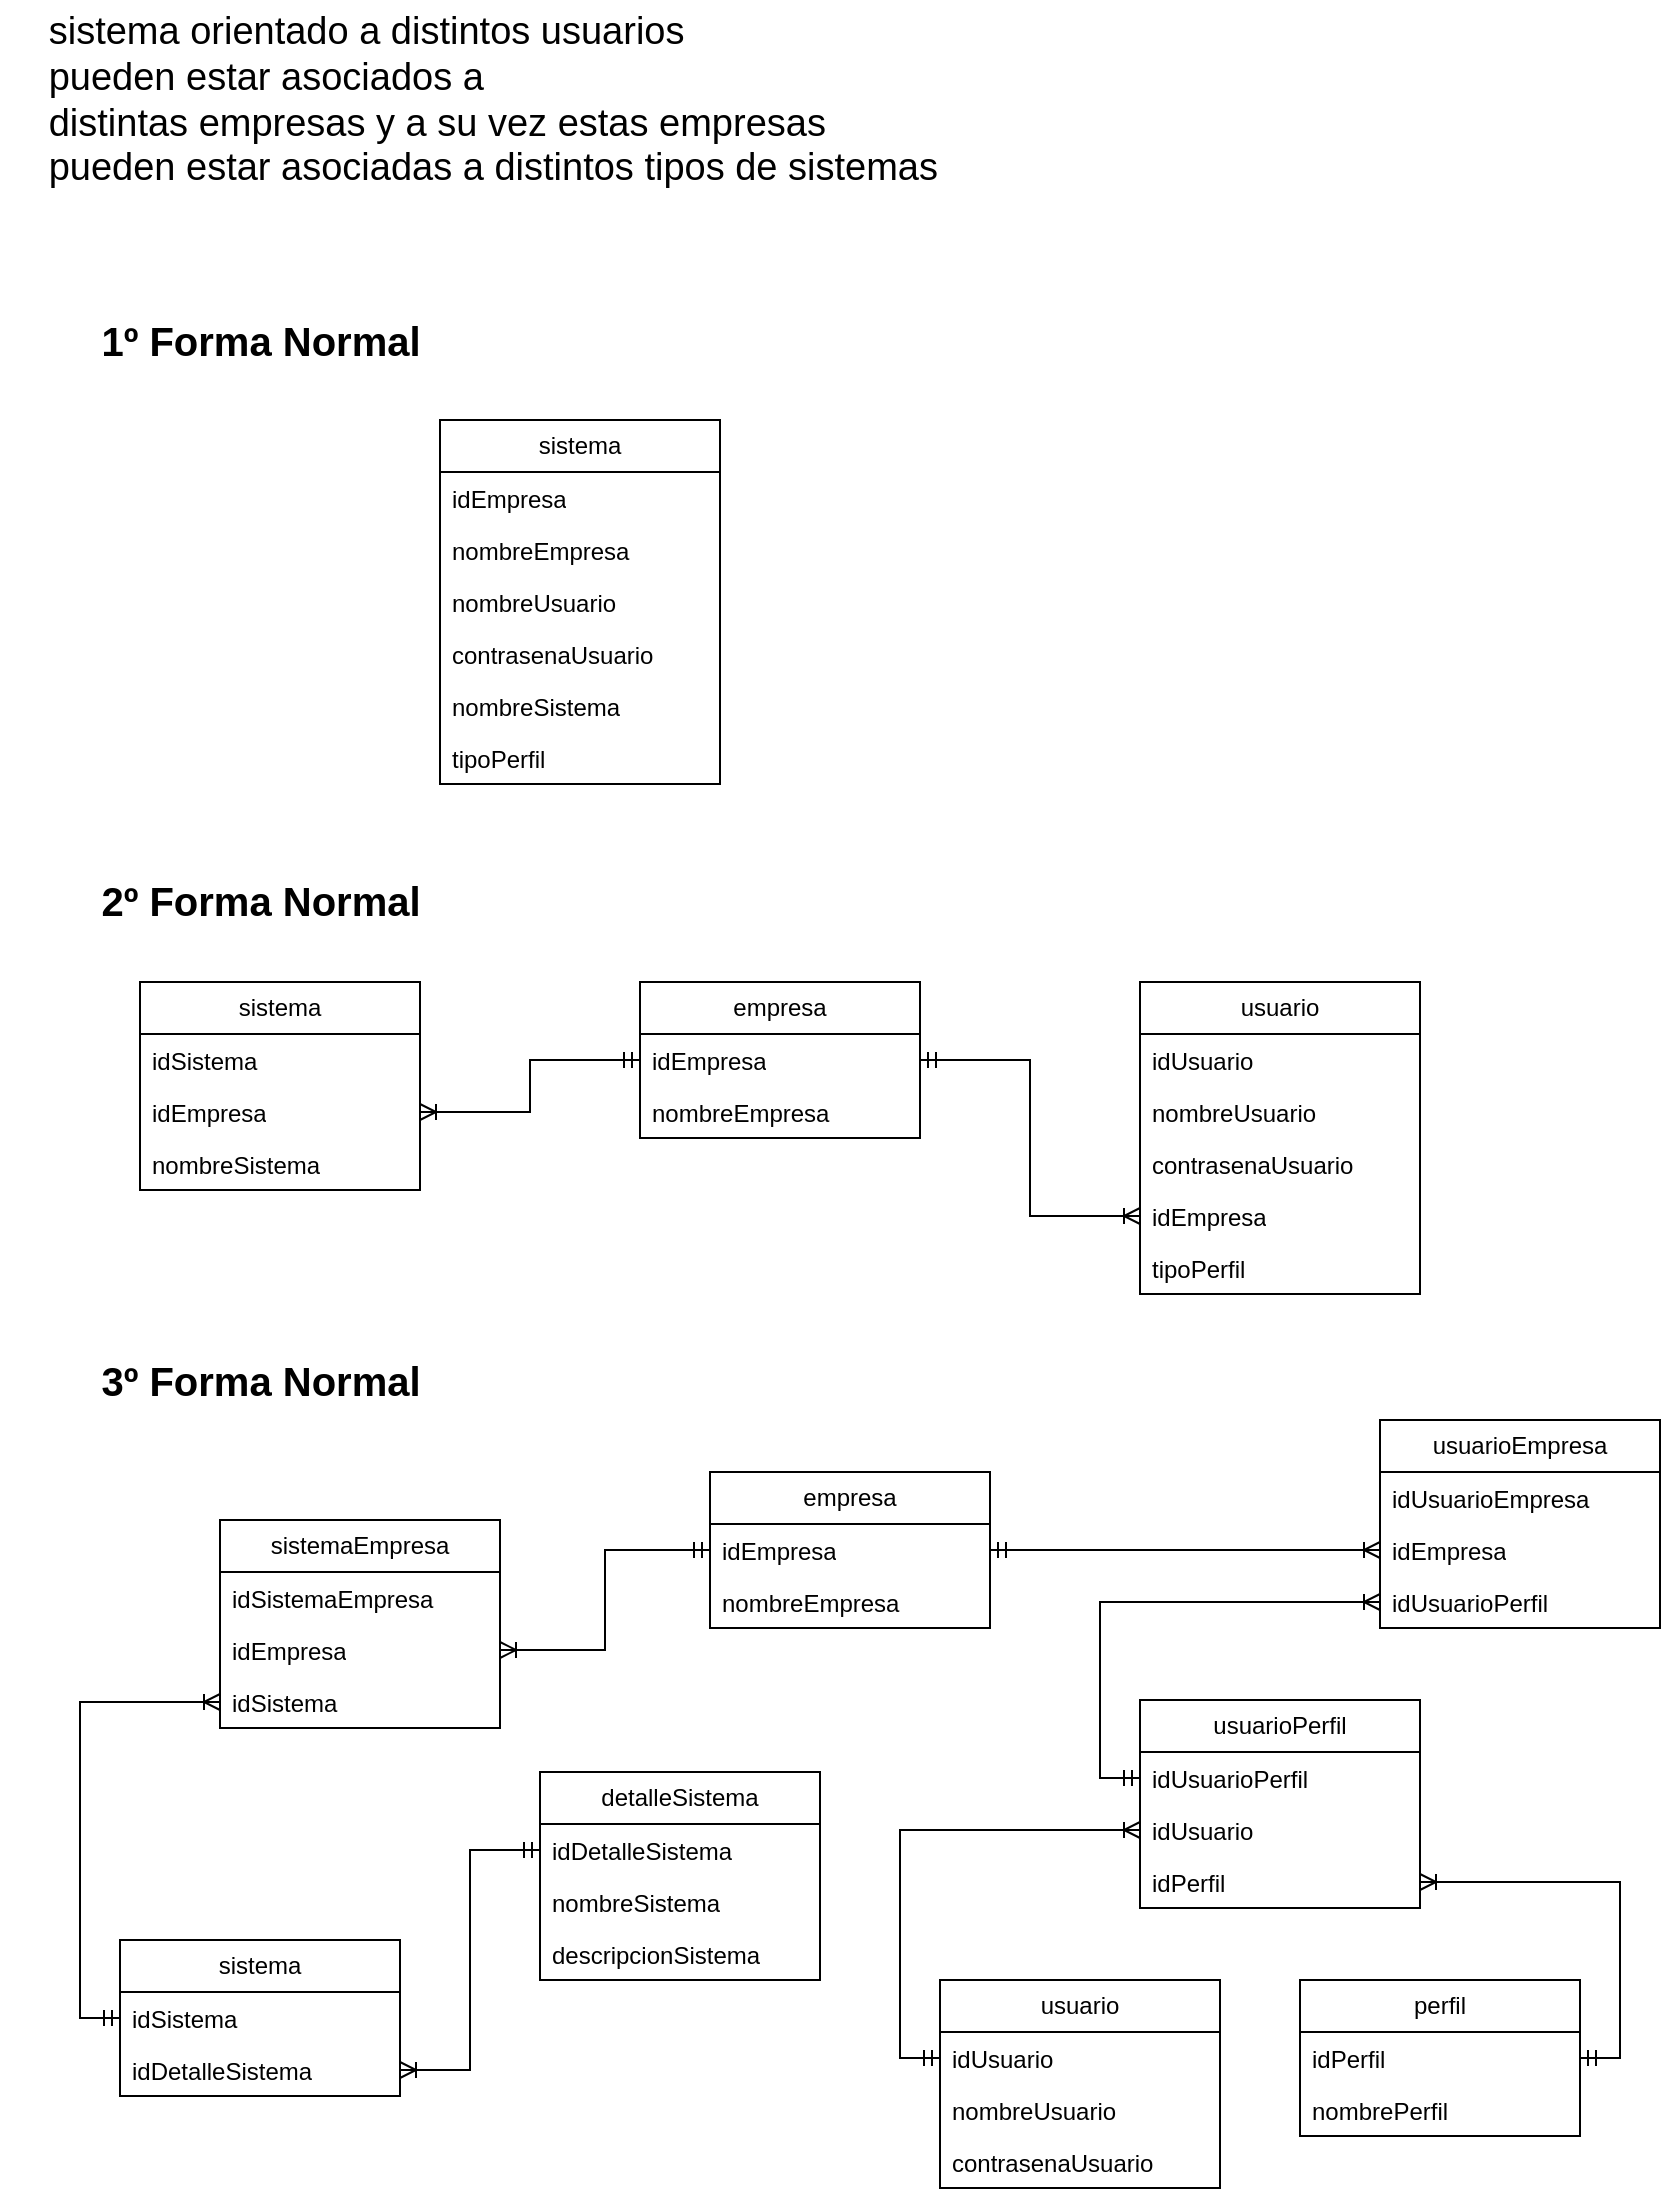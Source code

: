 <mxfile version="24.5.4" type="github">
  <diagram name="Page-1" id="sJlT76BODjLUvXcsA-DQ">
    <mxGraphModel dx="1494" dy="941" grid="1" gridSize="10" guides="1" tooltips="1" connect="1" arrows="1" fold="1" page="1" pageScale="1" pageWidth="850" pageHeight="1100" math="0" shadow="0">
      <root>
        <mxCell id="0" />
        <mxCell id="1" parent="0" />
        <mxCell id="XsU_cXpm-pxWy6EAehPB-1" value="sistema" style="swimlane;fontStyle=0;childLayout=stackLayout;horizontal=1;startSize=26;fillColor=none;horizontalStack=0;resizeParent=1;resizeParentMax=0;resizeLast=0;collapsible=1;marginBottom=0;whiteSpace=wrap;html=1;" parent="1" vertex="1">
          <mxGeometry x="220" y="210" width="140" height="182" as="geometry" />
        </mxCell>
        <mxCell id="XsU_cXpm-pxWy6EAehPB-2" value="idEmpresa" style="text;strokeColor=none;fillColor=none;align=left;verticalAlign=top;spacingLeft=4;spacingRight=4;overflow=hidden;rotatable=0;points=[[0,0.5],[1,0.5]];portConstraint=eastwest;whiteSpace=wrap;html=1;" parent="XsU_cXpm-pxWy6EAehPB-1" vertex="1">
          <mxGeometry y="26" width="140" height="26" as="geometry" />
        </mxCell>
        <mxCell id="XsU_cXpm-pxWy6EAehPB-3" value="nombreEmpresa" style="text;strokeColor=none;fillColor=none;align=left;verticalAlign=top;spacingLeft=4;spacingRight=4;overflow=hidden;rotatable=0;points=[[0,0.5],[1,0.5]];portConstraint=eastwest;whiteSpace=wrap;html=1;" parent="XsU_cXpm-pxWy6EAehPB-1" vertex="1">
          <mxGeometry y="52" width="140" height="26" as="geometry" />
        </mxCell>
        <mxCell id="XsU_cXpm-pxWy6EAehPB-4" value="nombreUsuario" style="text;strokeColor=none;fillColor=none;align=left;verticalAlign=top;spacingLeft=4;spacingRight=4;overflow=hidden;rotatable=0;points=[[0,0.5],[1,0.5]];portConstraint=eastwest;whiteSpace=wrap;html=1;" parent="XsU_cXpm-pxWy6EAehPB-1" vertex="1">
          <mxGeometry y="78" width="140" height="26" as="geometry" />
        </mxCell>
        <mxCell id="XsU_cXpm-pxWy6EAehPB-22" value="contrasenaUsuario" style="text;strokeColor=none;fillColor=none;align=left;verticalAlign=top;spacingLeft=4;spacingRight=4;overflow=hidden;rotatable=0;points=[[0,0.5],[1,0.5]];portConstraint=eastwest;whiteSpace=wrap;html=1;" parent="XsU_cXpm-pxWy6EAehPB-1" vertex="1">
          <mxGeometry y="104" width="140" height="26" as="geometry" />
        </mxCell>
        <mxCell id="XsU_cXpm-pxWy6EAehPB-17" value="nombreSistema" style="text;strokeColor=none;fillColor=none;align=left;verticalAlign=top;spacingLeft=4;spacingRight=4;overflow=hidden;rotatable=0;points=[[0,0.5],[1,0.5]];portConstraint=eastwest;whiteSpace=wrap;html=1;" parent="XsU_cXpm-pxWy6EAehPB-1" vertex="1">
          <mxGeometry y="130" width="140" height="26" as="geometry" />
        </mxCell>
        <mxCell id="XsU_cXpm-pxWy6EAehPB-18" value="tipoPerfil" style="text;strokeColor=none;fillColor=none;align=left;verticalAlign=top;spacingLeft=4;spacingRight=4;overflow=hidden;rotatable=0;points=[[0,0.5],[1,0.5]];portConstraint=eastwest;whiteSpace=wrap;html=1;" parent="XsU_cXpm-pxWy6EAehPB-1" vertex="1">
          <mxGeometry y="156" width="140" height="26" as="geometry" />
        </mxCell>
        <mxCell id="XsU_cXpm-pxWy6EAehPB-5" value="&lt;font style=&quot;font-size: 20px;&quot;&gt;&lt;b&gt;1º Forma Normal&lt;/b&gt;&lt;br&gt;&lt;/font&gt;" style="text;html=1;align=center;verticalAlign=middle;resizable=0;points=[];autosize=1;strokeColor=none;fillColor=none;" parent="1" vertex="1">
          <mxGeometry x="40" y="150" width="180" height="40" as="geometry" />
        </mxCell>
        <mxCell id="XsU_cXpm-pxWy6EAehPB-6" value="sistema" style="swimlane;fontStyle=0;childLayout=stackLayout;horizontal=1;startSize=26;fillColor=none;horizontalStack=0;resizeParent=1;resizeParentMax=0;resizeLast=0;collapsible=1;marginBottom=0;whiteSpace=wrap;html=1;" parent="1" vertex="1">
          <mxGeometry x="70" y="491" width="140" height="104" as="geometry" />
        </mxCell>
        <mxCell id="XsU_cXpm-pxWy6EAehPB-7" value="idSistema" style="text;strokeColor=none;fillColor=none;align=left;verticalAlign=top;spacingLeft=4;spacingRight=4;overflow=hidden;rotatable=0;points=[[0,0.5],[1,0.5]];portConstraint=eastwest;whiteSpace=wrap;html=1;" parent="XsU_cXpm-pxWy6EAehPB-6" vertex="1">
          <mxGeometry y="26" width="140" height="26" as="geometry" />
        </mxCell>
        <mxCell id="XsU_cXpm-pxWy6EAehPB-29" value="idEmpresa" style="text;strokeColor=none;fillColor=none;align=left;verticalAlign=top;spacingLeft=4;spacingRight=4;overflow=hidden;rotatable=0;points=[[0,0.5],[1,0.5]];portConstraint=eastwest;whiteSpace=wrap;html=1;" parent="XsU_cXpm-pxWy6EAehPB-6" vertex="1">
          <mxGeometry y="52" width="140" height="26" as="geometry" />
        </mxCell>
        <mxCell id="XsU_cXpm-pxWy6EAehPB-8" value="nombreSistema" style="text;strokeColor=none;fillColor=none;align=left;verticalAlign=top;spacingLeft=4;spacingRight=4;overflow=hidden;rotatable=0;points=[[0,0.5],[1,0.5]];portConstraint=eastwest;whiteSpace=wrap;html=1;" parent="XsU_cXpm-pxWy6EAehPB-6" vertex="1">
          <mxGeometry y="78" width="140" height="26" as="geometry" />
        </mxCell>
        <mxCell id="XsU_cXpm-pxWy6EAehPB-10" value="&lt;font style=&quot;font-size: 20px;&quot;&gt;&lt;b&gt;2º Forma Normal&lt;/b&gt;&lt;br&gt;&lt;/font&gt;" style="text;html=1;align=center;verticalAlign=middle;resizable=0;points=[];autosize=1;strokeColor=none;fillColor=none;" parent="1" vertex="1">
          <mxGeometry x="40" y="430" width="180" height="40" as="geometry" />
        </mxCell>
        <mxCell id="XsU_cXpm-pxWy6EAehPB-15" value="&lt;font style=&quot;font-size: 20px;&quot;&gt;&lt;b&gt;3º Forma Normal&lt;/b&gt;&lt;br&gt;&lt;/font&gt;" style="text;html=1;align=center;verticalAlign=middle;resizable=0;points=[];autosize=1;strokeColor=none;fillColor=none;" parent="1" vertex="1">
          <mxGeometry x="40" y="670" width="180" height="40" as="geometry" />
        </mxCell>
        <mxCell id="XsU_cXpm-pxWy6EAehPB-19" value="empresa" style="swimlane;fontStyle=0;childLayout=stackLayout;horizontal=1;startSize=26;fillColor=none;horizontalStack=0;resizeParent=1;resizeParentMax=0;resizeLast=0;collapsible=1;marginBottom=0;whiteSpace=wrap;html=1;" parent="1" vertex="1">
          <mxGeometry x="320" y="491" width="140" height="78" as="geometry" />
        </mxCell>
        <mxCell id="XsU_cXpm-pxWy6EAehPB-20" value="idEmpresa" style="text;strokeColor=none;fillColor=none;align=left;verticalAlign=top;spacingLeft=4;spacingRight=4;overflow=hidden;rotatable=0;points=[[0,0.5],[1,0.5]];portConstraint=eastwest;whiteSpace=wrap;html=1;" parent="XsU_cXpm-pxWy6EAehPB-19" vertex="1">
          <mxGeometry y="26" width="140" height="26" as="geometry" />
        </mxCell>
        <mxCell id="XsU_cXpm-pxWy6EAehPB-21" value="nombreEmpresa" style="text;strokeColor=none;fillColor=none;align=left;verticalAlign=top;spacingLeft=4;spacingRight=4;overflow=hidden;rotatable=0;points=[[0,0.5],[1,0.5]];portConstraint=eastwest;whiteSpace=wrap;html=1;" parent="XsU_cXpm-pxWy6EAehPB-19" vertex="1">
          <mxGeometry y="52" width="140" height="26" as="geometry" />
        </mxCell>
        <mxCell id="XsU_cXpm-pxWy6EAehPB-23" value="usuario" style="swimlane;fontStyle=0;childLayout=stackLayout;horizontal=1;startSize=26;fillColor=none;horizontalStack=0;resizeParent=1;resizeParentMax=0;resizeLast=0;collapsible=1;marginBottom=0;whiteSpace=wrap;html=1;" parent="1" vertex="1">
          <mxGeometry x="570" y="491" width="140" height="156" as="geometry" />
        </mxCell>
        <mxCell id="XsU_cXpm-pxWy6EAehPB-24" value="idUsuario" style="text;strokeColor=none;fillColor=none;align=left;verticalAlign=top;spacingLeft=4;spacingRight=4;overflow=hidden;rotatable=0;points=[[0,0.5],[1,0.5]];portConstraint=eastwest;whiteSpace=wrap;html=1;" parent="XsU_cXpm-pxWy6EAehPB-23" vertex="1">
          <mxGeometry y="26" width="140" height="26" as="geometry" />
        </mxCell>
        <mxCell id="XsU_cXpm-pxWy6EAehPB-25" value="nombreUsuario" style="text;strokeColor=none;fillColor=none;align=left;verticalAlign=top;spacingLeft=4;spacingRight=4;overflow=hidden;rotatable=0;points=[[0,0.5],[1,0.5]];portConstraint=eastwest;whiteSpace=wrap;html=1;" parent="XsU_cXpm-pxWy6EAehPB-23" vertex="1">
          <mxGeometry y="52" width="140" height="26" as="geometry" />
        </mxCell>
        <mxCell id="XsU_cXpm-pxWy6EAehPB-27" value="contrasenaUsuario" style="text;strokeColor=none;fillColor=none;align=left;verticalAlign=top;spacingLeft=4;spacingRight=4;overflow=hidden;rotatable=0;points=[[0,0.5],[1,0.5]];portConstraint=eastwest;whiteSpace=wrap;html=1;" parent="XsU_cXpm-pxWy6EAehPB-23" vertex="1">
          <mxGeometry y="78" width="140" height="26" as="geometry" />
        </mxCell>
        <mxCell id="XsU_cXpm-pxWy6EAehPB-26" value="idEmpresa" style="text;strokeColor=none;fillColor=none;align=left;verticalAlign=top;spacingLeft=4;spacingRight=4;overflow=hidden;rotatable=0;points=[[0,0.5],[1,0.5]];portConstraint=eastwest;whiteSpace=wrap;html=1;" parent="XsU_cXpm-pxWy6EAehPB-23" vertex="1">
          <mxGeometry y="104" width="140" height="26" as="geometry" />
        </mxCell>
        <mxCell id="XsU_cXpm-pxWy6EAehPB-28" value="tipoPerfil" style="text;strokeColor=none;fillColor=none;align=left;verticalAlign=top;spacingLeft=4;spacingRight=4;overflow=hidden;rotatable=0;points=[[0,0.5],[1,0.5]];portConstraint=eastwest;whiteSpace=wrap;html=1;" parent="XsU_cXpm-pxWy6EAehPB-23" vertex="1">
          <mxGeometry y="130" width="140" height="26" as="geometry" />
        </mxCell>
        <mxCell id="XsU_cXpm-pxWy6EAehPB-30" value="" style="edgeStyle=orthogonalEdgeStyle;rounded=0;orthogonalLoop=1;jettySize=auto;html=1;entryX=0;entryY=0.5;entryDx=0;entryDy=0;endArrow=ERoneToMany;endFill=0;startArrow=ERmandOne;startFill=0;" parent="1" source="XsU_cXpm-pxWy6EAehPB-20" target="XsU_cXpm-pxWy6EAehPB-26" edge="1">
          <mxGeometry relative="1" as="geometry" />
        </mxCell>
        <mxCell id="XsU_cXpm-pxWy6EAehPB-31" value="" style="edgeStyle=orthogonalEdgeStyle;rounded=0;orthogonalLoop=1;jettySize=auto;html=1;entryX=1;entryY=0.5;entryDx=0;entryDy=0;endArrow=ERoneToMany;endFill=0;startArrow=ERmandOne;startFill=0;" parent="1" source="XsU_cXpm-pxWy6EAehPB-20" target="XsU_cXpm-pxWy6EAehPB-29" edge="1">
          <mxGeometry relative="1" as="geometry" />
        </mxCell>
        <mxCell id="XsU_cXpm-pxWy6EAehPB-32" value="usuario" style="swimlane;fontStyle=0;childLayout=stackLayout;horizontal=1;startSize=26;fillColor=none;horizontalStack=0;resizeParent=1;resizeParentMax=0;resizeLast=0;collapsible=1;marginBottom=0;whiteSpace=wrap;html=1;" parent="1" vertex="1">
          <mxGeometry x="470" y="990" width="140" height="104" as="geometry" />
        </mxCell>
        <mxCell id="XsU_cXpm-pxWy6EAehPB-33" value="idUsuario" style="text;strokeColor=none;fillColor=none;align=left;verticalAlign=top;spacingLeft=4;spacingRight=4;overflow=hidden;rotatable=0;points=[[0,0.5],[1,0.5]];portConstraint=eastwest;whiteSpace=wrap;html=1;" parent="XsU_cXpm-pxWy6EAehPB-32" vertex="1">
          <mxGeometry y="26" width="140" height="26" as="geometry" />
        </mxCell>
        <mxCell id="XsU_cXpm-pxWy6EAehPB-34" value="nombreUsuario" style="text;strokeColor=none;fillColor=none;align=left;verticalAlign=top;spacingLeft=4;spacingRight=4;overflow=hidden;rotatable=0;points=[[0,0.5],[1,0.5]];portConstraint=eastwest;whiteSpace=wrap;html=1;" parent="XsU_cXpm-pxWy6EAehPB-32" vertex="1">
          <mxGeometry y="52" width="140" height="26" as="geometry" />
        </mxCell>
        <mxCell id="XsU_cXpm-pxWy6EAehPB-35" value="contrasenaUsuario" style="text;strokeColor=none;fillColor=none;align=left;verticalAlign=top;spacingLeft=4;spacingRight=4;overflow=hidden;rotatable=0;points=[[0,0.5],[1,0.5]];portConstraint=eastwest;whiteSpace=wrap;html=1;" parent="XsU_cXpm-pxWy6EAehPB-32" vertex="1">
          <mxGeometry y="78" width="140" height="26" as="geometry" />
        </mxCell>
        <mxCell id="XsU_cXpm-pxWy6EAehPB-71" style="edgeStyle=orthogonalEdgeStyle;rounded=0;orthogonalLoop=1;jettySize=auto;html=1;entryX=1;entryY=0.5;entryDx=0;entryDy=0;exitX=1;exitY=0.5;exitDx=0;exitDy=0;endArrow=ERoneToMany;endFill=0;startArrow=ERmandOne;startFill=0;" parent="1" source="XsU_cXpm-pxWy6EAehPB-39" target="XsU_cXpm-pxWy6EAehPB-69" edge="1">
          <mxGeometry relative="1" as="geometry" />
        </mxCell>
        <mxCell id="XsU_cXpm-pxWy6EAehPB-38" value="perfil" style="swimlane;fontStyle=0;childLayout=stackLayout;horizontal=1;startSize=26;fillColor=none;horizontalStack=0;resizeParent=1;resizeParentMax=0;resizeLast=0;collapsible=1;marginBottom=0;whiteSpace=wrap;html=1;" parent="1" vertex="1">
          <mxGeometry x="650" y="990" width="140" height="78" as="geometry" />
        </mxCell>
        <mxCell id="XsU_cXpm-pxWy6EAehPB-39" value="idPerfil" style="text;strokeColor=none;fillColor=none;align=left;verticalAlign=top;spacingLeft=4;spacingRight=4;overflow=hidden;rotatable=0;points=[[0,0.5],[1,0.5]];portConstraint=eastwest;whiteSpace=wrap;html=1;" parent="XsU_cXpm-pxWy6EAehPB-38" vertex="1">
          <mxGeometry y="26" width="140" height="26" as="geometry" />
        </mxCell>
        <mxCell id="XsU_cXpm-pxWy6EAehPB-40" value="nombrePerfil" style="text;strokeColor=none;fillColor=none;align=left;verticalAlign=top;spacingLeft=4;spacingRight=4;overflow=hidden;rotatable=0;points=[[0,0.5],[1,0.5]];portConstraint=eastwest;whiteSpace=wrap;html=1;" parent="XsU_cXpm-pxWy6EAehPB-38" vertex="1">
          <mxGeometry y="52" width="140" height="26" as="geometry" />
        </mxCell>
        <mxCell id="XsU_cXpm-pxWy6EAehPB-46" value="empresa" style="swimlane;fontStyle=0;childLayout=stackLayout;horizontal=1;startSize=26;fillColor=none;horizontalStack=0;resizeParent=1;resizeParentMax=0;resizeLast=0;collapsible=1;marginBottom=0;whiteSpace=wrap;html=1;" parent="1" vertex="1">
          <mxGeometry x="355" y="736" width="140" height="78" as="geometry" />
        </mxCell>
        <mxCell id="XsU_cXpm-pxWy6EAehPB-47" value="idEmpresa" style="text;strokeColor=none;fillColor=none;align=left;verticalAlign=top;spacingLeft=4;spacingRight=4;overflow=hidden;rotatable=0;points=[[0,0.5],[1,0.5]];portConstraint=eastwest;whiteSpace=wrap;html=1;" parent="XsU_cXpm-pxWy6EAehPB-46" vertex="1">
          <mxGeometry y="26" width="140" height="26" as="geometry" />
        </mxCell>
        <mxCell id="XsU_cXpm-pxWy6EAehPB-48" value="nombreEmpresa" style="text;strokeColor=none;fillColor=none;align=left;verticalAlign=top;spacingLeft=4;spacingRight=4;overflow=hidden;rotatable=0;points=[[0,0.5],[1,0.5]];portConstraint=eastwest;whiteSpace=wrap;html=1;" parent="XsU_cXpm-pxWy6EAehPB-46" vertex="1">
          <mxGeometry y="52" width="140" height="26" as="geometry" />
        </mxCell>
        <mxCell id="XsU_cXpm-pxWy6EAehPB-49" value="" style="edgeStyle=orthogonalEdgeStyle;rounded=0;orthogonalLoop=1;jettySize=auto;html=1;entryX=0;entryY=0.5;entryDx=0;entryDy=0;endArrow=ERoneToMany;endFill=0;startArrow=ERmandOne;startFill=0;exitX=1;exitY=0.5;exitDx=0;exitDy=0;" parent="1" source="XsU_cXpm-pxWy6EAehPB-47" target="XsU_cXpm-pxWy6EAehPB-60" edge="1">
          <mxGeometry relative="1" as="geometry">
            <mxPoint x="464.75" y="650" as="sourcePoint" />
            <mxPoint x="574.75" y="728" as="targetPoint" />
          </mxGeometry>
        </mxCell>
        <mxCell id="XsU_cXpm-pxWy6EAehPB-50" value="sistema" style="swimlane;fontStyle=0;childLayout=stackLayout;horizontal=1;startSize=26;fillColor=none;horizontalStack=0;resizeParent=1;resizeParentMax=0;resizeLast=0;collapsible=1;marginBottom=0;whiteSpace=wrap;html=1;" parent="1" vertex="1">
          <mxGeometry x="60" y="970" width="140" height="78" as="geometry" />
        </mxCell>
        <mxCell id="XsU_cXpm-pxWy6EAehPB-51" value="idSistema" style="text;strokeColor=none;fillColor=none;align=left;verticalAlign=top;spacingLeft=4;spacingRight=4;overflow=hidden;rotatable=0;points=[[0,0.5],[1,0.5]];portConstraint=eastwest;whiteSpace=wrap;html=1;" parent="XsU_cXpm-pxWy6EAehPB-50" vertex="1">
          <mxGeometry y="26" width="140" height="26" as="geometry" />
        </mxCell>
        <mxCell id="XsU_cXpm-pxWy6EAehPB-53" value="idDetalleSistema" style="text;strokeColor=none;fillColor=none;align=left;verticalAlign=top;spacingLeft=4;spacingRight=4;overflow=hidden;rotatable=0;points=[[0,0.5],[1,0.5]];portConstraint=eastwest;whiteSpace=wrap;html=1;" parent="XsU_cXpm-pxWy6EAehPB-50" vertex="1">
          <mxGeometry y="52" width="140" height="26" as="geometry" />
        </mxCell>
        <mxCell id="XsU_cXpm-pxWy6EAehPB-54" value="detalleSistema" style="swimlane;fontStyle=0;childLayout=stackLayout;horizontal=1;startSize=26;fillColor=none;horizontalStack=0;resizeParent=1;resizeParentMax=0;resizeLast=0;collapsible=1;marginBottom=0;whiteSpace=wrap;html=1;" parent="1" vertex="1">
          <mxGeometry x="270" y="886" width="140" height="104" as="geometry" />
        </mxCell>
        <mxCell id="XsU_cXpm-pxWy6EAehPB-55" value="idDetalleSistema" style="text;strokeColor=none;fillColor=none;align=left;verticalAlign=top;spacingLeft=4;spacingRight=4;overflow=hidden;rotatable=0;points=[[0,0.5],[1,0.5]];portConstraint=eastwest;whiteSpace=wrap;html=1;" parent="XsU_cXpm-pxWy6EAehPB-54" vertex="1">
          <mxGeometry y="26" width="140" height="26" as="geometry" />
        </mxCell>
        <mxCell id="XsU_cXpm-pxWy6EAehPB-56" value="nombreSistema" style="text;strokeColor=none;fillColor=none;align=left;verticalAlign=top;spacingLeft=4;spacingRight=4;overflow=hidden;rotatable=0;points=[[0,0.5],[1,0.5]];portConstraint=eastwest;whiteSpace=wrap;html=1;" parent="XsU_cXpm-pxWy6EAehPB-54" vertex="1">
          <mxGeometry y="52" width="140" height="26" as="geometry" />
        </mxCell>
        <mxCell id="XsU_cXpm-pxWy6EAehPB-57" value="descripcionSistema" style="text;strokeColor=none;fillColor=none;align=left;verticalAlign=top;spacingLeft=4;spacingRight=4;overflow=hidden;rotatable=0;points=[[0,0.5],[1,0.5]];portConstraint=eastwest;whiteSpace=wrap;html=1;" parent="XsU_cXpm-pxWy6EAehPB-54" vertex="1">
          <mxGeometry y="78" width="140" height="26" as="geometry" />
        </mxCell>
        <mxCell id="XsU_cXpm-pxWy6EAehPB-58" value="usuarioEmpresa" style="swimlane;fontStyle=0;childLayout=stackLayout;horizontal=1;startSize=26;fillColor=none;horizontalStack=0;resizeParent=1;resizeParentMax=0;resizeLast=0;collapsible=1;marginBottom=0;whiteSpace=wrap;html=1;" parent="1" vertex="1">
          <mxGeometry x="690" y="710" width="140" height="104" as="geometry" />
        </mxCell>
        <mxCell id="XsU_cXpm-pxWy6EAehPB-59" value="idUsuarioEmpresa" style="text;strokeColor=none;fillColor=none;align=left;verticalAlign=top;spacingLeft=4;spacingRight=4;overflow=hidden;rotatable=0;points=[[0,0.5],[1,0.5]];portConstraint=eastwest;whiteSpace=wrap;html=1;" parent="XsU_cXpm-pxWy6EAehPB-58" vertex="1">
          <mxGeometry y="26" width="140" height="26" as="geometry" />
        </mxCell>
        <mxCell id="XsU_cXpm-pxWy6EAehPB-60" value="idEmpresa" style="text;strokeColor=none;fillColor=none;align=left;verticalAlign=top;spacingLeft=4;spacingRight=4;overflow=hidden;rotatable=0;points=[[0,0.5],[1,0.5]];portConstraint=eastwest;whiteSpace=wrap;html=1;" parent="XsU_cXpm-pxWy6EAehPB-58" vertex="1">
          <mxGeometry y="52" width="140" height="26" as="geometry" />
        </mxCell>
        <mxCell id="XsU_cXpm-pxWy6EAehPB-61" value="idUsuarioPerfil" style="text;strokeColor=none;fillColor=none;align=left;verticalAlign=top;spacingLeft=4;spacingRight=4;overflow=hidden;rotatable=0;points=[[0,0.5],[1,0.5]];portConstraint=eastwest;whiteSpace=wrap;html=1;" parent="XsU_cXpm-pxWy6EAehPB-58" vertex="1">
          <mxGeometry y="78" width="140" height="26" as="geometry" />
        </mxCell>
        <mxCell id="XsU_cXpm-pxWy6EAehPB-66" value="usuarioPerfil" style="swimlane;fontStyle=0;childLayout=stackLayout;horizontal=1;startSize=26;fillColor=none;horizontalStack=0;resizeParent=1;resizeParentMax=0;resizeLast=0;collapsible=1;marginBottom=0;whiteSpace=wrap;html=1;" parent="1" vertex="1">
          <mxGeometry x="570" y="850" width="140" height="104" as="geometry" />
        </mxCell>
        <mxCell id="XsU_cXpm-pxWy6EAehPB-67" value="idUsuarioPerfil" style="text;strokeColor=none;fillColor=none;align=left;verticalAlign=top;spacingLeft=4;spacingRight=4;overflow=hidden;rotatable=0;points=[[0,0.5],[1,0.5]];portConstraint=eastwest;whiteSpace=wrap;html=1;" parent="XsU_cXpm-pxWy6EAehPB-66" vertex="1">
          <mxGeometry y="26" width="140" height="26" as="geometry" />
        </mxCell>
        <mxCell id="XsU_cXpm-pxWy6EAehPB-68" value="idUsuario" style="text;strokeColor=none;fillColor=none;align=left;verticalAlign=top;spacingLeft=4;spacingRight=4;overflow=hidden;rotatable=0;points=[[0,0.5],[1,0.5]];portConstraint=eastwest;whiteSpace=wrap;html=1;" parent="XsU_cXpm-pxWy6EAehPB-66" vertex="1">
          <mxGeometry y="52" width="140" height="26" as="geometry" />
        </mxCell>
        <mxCell id="XsU_cXpm-pxWy6EAehPB-69" value="idPerfil" style="text;strokeColor=none;fillColor=none;align=left;verticalAlign=top;spacingLeft=4;spacingRight=4;overflow=hidden;rotatable=0;points=[[0,0.5],[1,0.5]];portConstraint=eastwest;whiteSpace=wrap;html=1;" parent="XsU_cXpm-pxWy6EAehPB-66" vertex="1">
          <mxGeometry y="78" width="140" height="26" as="geometry" />
        </mxCell>
        <mxCell id="XsU_cXpm-pxWy6EAehPB-73" style="edgeStyle=orthogonalEdgeStyle;rounded=0;orthogonalLoop=1;jettySize=auto;html=1;entryX=0;entryY=0.5;entryDx=0;entryDy=0;exitX=0;exitY=0.5;exitDx=0;exitDy=0;endArrow=ERoneToMany;endFill=0;startArrow=ERmandOne;startFill=0;" parent="1" source="XsU_cXpm-pxWy6EAehPB-33" target="XsU_cXpm-pxWy6EAehPB-68" edge="1">
          <mxGeometry relative="1" as="geometry" />
        </mxCell>
        <mxCell id="XsU_cXpm-pxWy6EAehPB-75" style="edgeStyle=orthogonalEdgeStyle;rounded=0;orthogonalLoop=1;jettySize=auto;html=1;exitX=0;exitY=0.5;exitDx=0;exitDy=0;endArrow=ERoneToMany;endFill=0;startArrow=ERmandOne;startFill=0;" parent="1" source="XsU_cXpm-pxWy6EAehPB-67" target="XsU_cXpm-pxWy6EAehPB-61" edge="1">
          <mxGeometry relative="1" as="geometry" />
        </mxCell>
        <mxCell id="XsU_cXpm-pxWy6EAehPB-77" value="sistemaEmpresa" style="swimlane;fontStyle=0;childLayout=stackLayout;horizontal=1;startSize=26;fillColor=none;horizontalStack=0;resizeParent=1;resizeParentMax=0;resizeLast=0;collapsible=1;marginBottom=0;whiteSpace=wrap;html=1;" parent="1" vertex="1">
          <mxGeometry x="110" y="760" width="140" height="104" as="geometry" />
        </mxCell>
        <mxCell id="XsU_cXpm-pxWy6EAehPB-78" value="idSistemaEmpresa" style="text;strokeColor=none;fillColor=none;align=left;verticalAlign=top;spacingLeft=4;spacingRight=4;overflow=hidden;rotatable=0;points=[[0,0.5],[1,0.5]];portConstraint=eastwest;whiteSpace=wrap;html=1;" parent="XsU_cXpm-pxWy6EAehPB-77" vertex="1">
          <mxGeometry y="26" width="140" height="26" as="geometry" />
        </mxCell>
        <mxCell id="XsU_cXpm-pxWy6EAehPB-79" value="idEmpresa" style="text;strokeColor=none;fillColor=none;align=left;verticalAlign=top;spacingLeft=4;spacingRight=4;overflow=hidden;rotatable=0;points=[[0,0.5],[1,0.5]];portConstraint=eastwest;whiteSpace=wrap;html=1;" parent="XsU_cXpm-pxWy6EAehPB-77" vertex="1">
          <mxGeometry y="52" width="140" height="26" as="geometry" />
        </mxCell>
        <mxCell id="XsU_cXpm-pxWy6EAehPB-80" value="idSistema" style="text;strokeColor=none;fillColor=none;align=left;verticalAlign=top;spacingLeft=4;spacingRight=4;overflow=hidden;rotatable=0;points=[[0,0.5],[1,0.5]];portConstraint=eastwest;whiteSpace=wrap;html=1;" parent="XsU_cXpm-pxWy6EAehPB-77" vertex="1">
          <mxGeometry y="78" width="140" height="26" as="geometry" />
        </mxCell>
        <mxCell id="XsU_cXpm-pxWy6EAehPB-81" value="" style="edgeStyle=orthogonalEdgeStyle;rounded=0;orthogonalLoop=1;jettySize=auto;html=1;endArrow=ERoneToMany;endFill=0;startArrow=ERmandOne;startFill=0;exitX=0;exitY=0.5;exitDx=0;exitDy=0;" parent="1" source="XsU_cXpm-pxWy6EAehPB-55" target="XsU_cXpm-pxWy6EAehPB-53" edge="1">
          <mxGeometry relative="1" as="geometry" />
        </mxCell>
        <mxCell id="XsU_cXpm-pxWy6EAehPB-82" style="edgeStyle=orthogonalEdgeStyle;rounded=0;orthogonalLoop=1;jettySize=auto;html=1;entryX=0;entryY=0.5;entryDx=0;entryDy=0;exitX=0;exitY=0.5;exitDx=0;exitDy=0;endArrow=ERoneToMany;endFill=0;startArrow=ERmandOne;startFill=0;" parent="1" source="XsU_cXpm-pxWy6EAehPB-51" target="XsU_cXpm-pxWy6EAehPB-80" edge="1">
          <mxGeometry relative="1" as="geometry" />
        </mxCell>
        <mxCell id="XsU_cXpm-pxWy6EAehPB-83" style="edgeStyle=orthogonalEdgeStyle;rounded=0;orthogonalLoop=1;jettySize=auto;html=1;entryX=1;entryY=0.5;entryDx=0;entryDy=0;endArrow=ERoneToMany;endFill=0;startArrow=ERmandOne;startFill=0;" parent="1" source="XsU_cXpm-pxWy6EAehPB-47" target="XsU_cXpm-pxWy6EAehPB-79" edge="1">
          <mxGeometry relative="1" as="geometry" />
        </mxCell>
        <mxCell id="XsU_cXpm-pxWy6EAehPB-84" value="&lt;div align=&quot;justify&quot; style=&quot;font-size: 19px;&quot;&gt;&lt;font style=&quot;font-size: 19px;&quot;&gt;sistema orientado a distintos usuarios&lt;/font&gt;&lt;/div&gt;&lt;div align=&quot;justify&quot; style=&quot;font-size: 19px;&quot;&gt;&lt;font style=&quot;font-size: 19px;&quot;&gt;pueden estar asociados a &lt;br&gt;&lt;/font&gt;&lt;/div&gt;&lt;div align=&quot;justify&quot; style=&quot;font-size: 19px;&quot;&gt;&lt;font style=&quot;font-size: 19px;&quot;&gt;distintas empresas y a su vez estas empresas &lt;br&gt;&lt;/font&gt;&lt;/div&gt;&lt;div align=&quot;justify&quot; style=&quot;font-size: 19px;&quot;&gt;&lt;font style=&quot;font-size: 19px;&quot;&gt;&lt;font style=&quot;font-size: 19px;&quot;&gt;pueden estar asociadas a distintos tipos de sistemas&lt;/font&gt;&lt;font style=&quot;font-size: 19px;&quot;&gt;&lt;br&gt;&lt;/font&gt;&lt;/font&gt;&lt;/div&gt;" style="text;html=1;align=right;verticalAlign=middle;resizable=0;points=[];autosize=1;strokeColor=none;fillColor=none;" parent="1" vertex="1">
          <mxGeometry width="470" height="100" as="geometry" />
        </mxCell>
      </root>
    </mxGraphModel>
  </diagram>
</mxfile>
